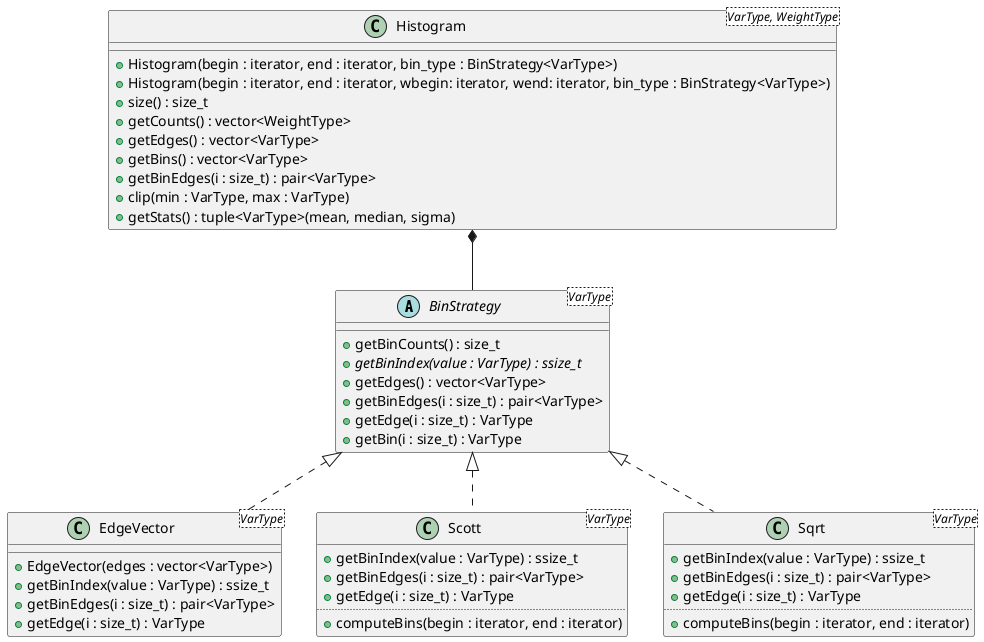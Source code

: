 @startuml

abstract class BinStrategy<VarType> {
  + getBinCounts() : size_t
  + {abstract} getBinIndex(value : VarType) : ssize_t
  + getEdges() : vector<VarType>
  + getBinEdges(i : size_t) : pair<VarType>
  + getEdge(i : size_t) : VarType
  + getBin(i : size_t) : VarType
}

class Histogram<VarType, WeightType> {
  + Histogram(begin : iterator, end : iterator, bin_type : BinStrategy<VarType>)
  + Histogram(begin : iterator, end : iterator, wbegin: iterator, wend: iterator, bin_type : BinStrategy<VarType>)
  + size() : size_t
  + getCounts() : vector<WeightType>
  + getEdges() : vector<VarType>
  + getBins() : vector<VarType>
  + getBinEdges(i : size_t) : pair<VarType>
  + clip(min : VarType, max : VarType)
  + getStats() : tuple<VarType>(mean, median, sigma)
}

Histogram *-- BinStrategy

class EdgeVector<VarType> implements BinStrategy {
  + EdgeVector(edges : vector<VarType>)
  + getBinIndex(value : VarType) : ssize_t
  + getBinEdges(i : size_t) : pair<VarType>
  + getEdge(i : size_t) : VarType
}

class Scott<VarType> implements BinStrategy {
  + getBinIndex(value : VarType) : ssize_t
  + getBinEdges(i : size_t) : pair<VarType>
  + getEdge(i : size_t) : VarType
  ..
  + computeBins(begin : iterator, end : iterator)
}

class Sqrt<VarType> implements BinStrategy {
  + getBinIndex(value : VarType) : ssize_t
  + getBinEdges(i : size_t) : pair<VarType>
  + getEdge(i : size_t) : VarType
  ..
  + computeBins(begin : iterator, end : iterator)
}

@enduml
